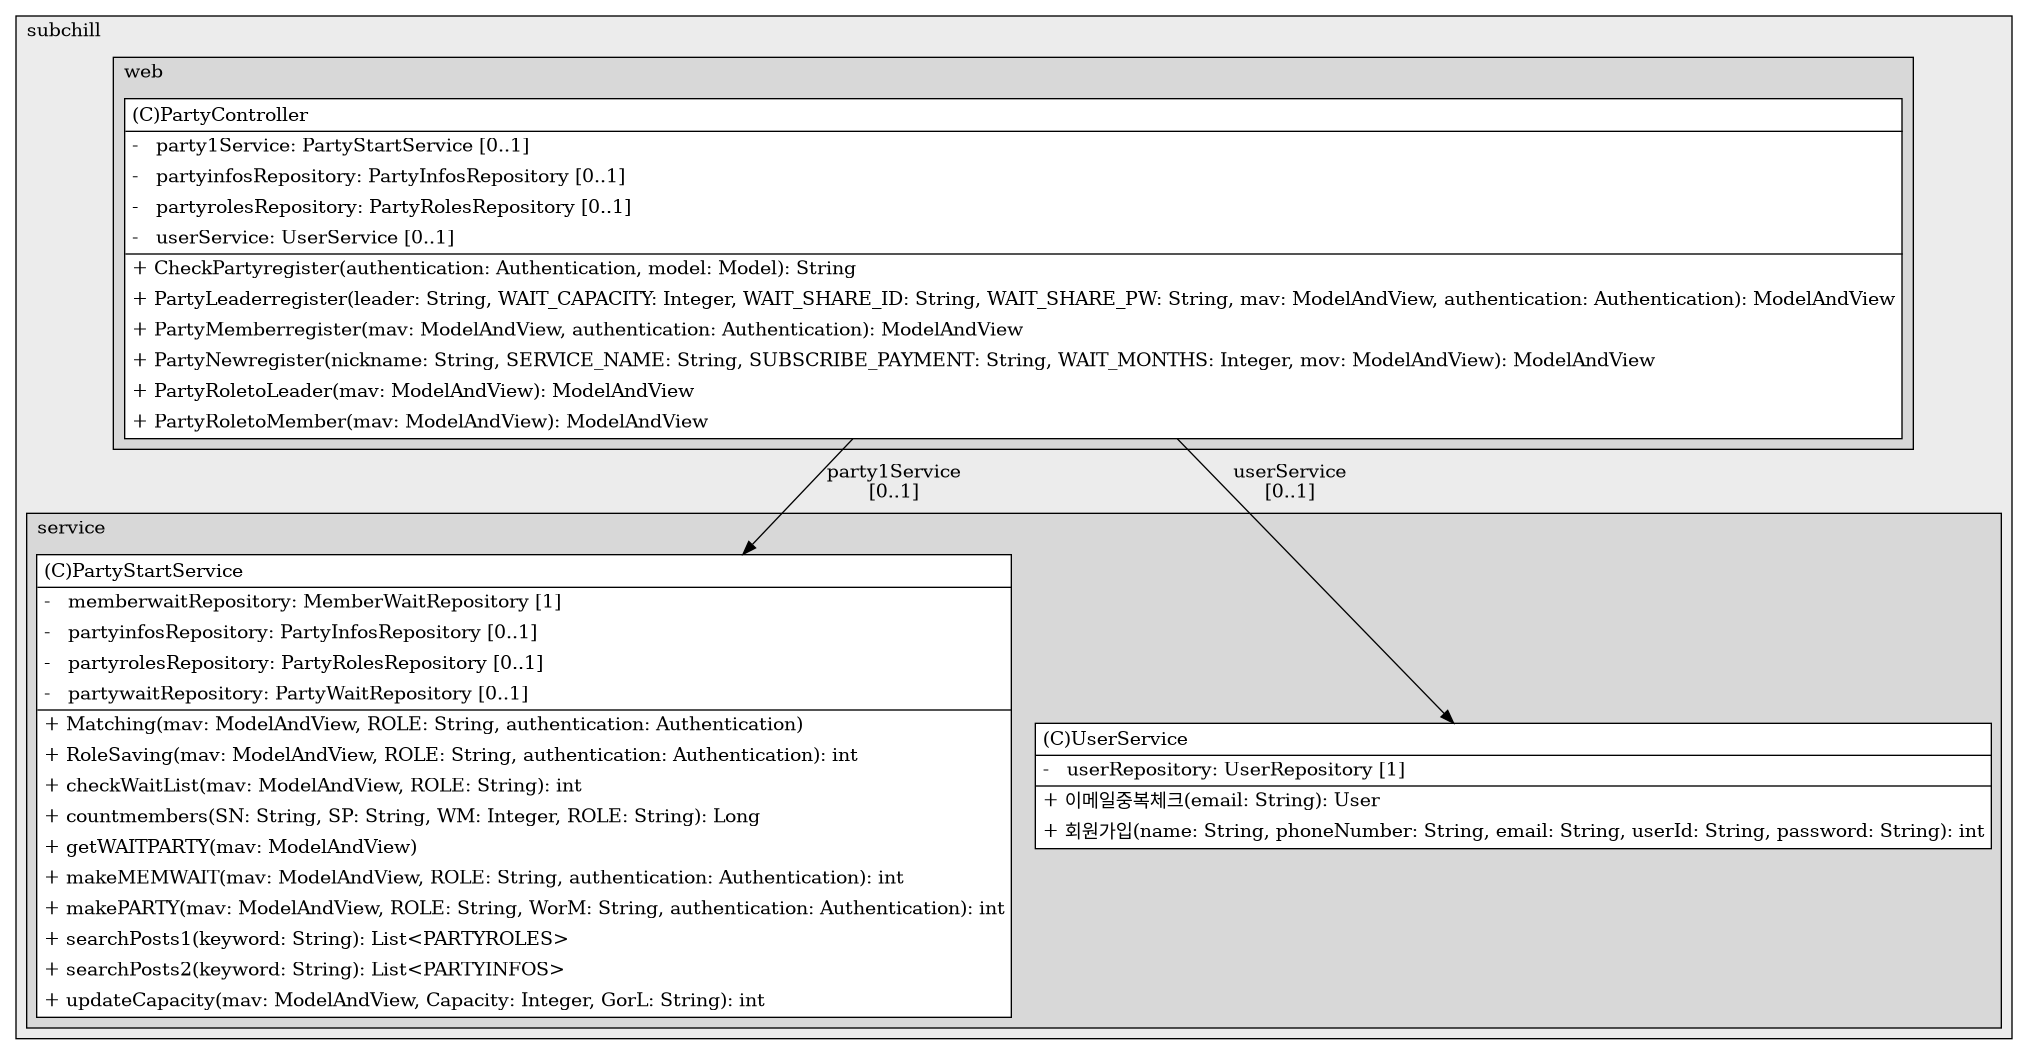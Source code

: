 @startuml

/' diagram meta data start
config=StructureConfiguration;
{
  "projectClassification": {
    "searchMode": "OpenProject", // OpenProject, AllProjects
    "includedProjects": "",
    "pathEndKeywords": "*.impl",
    "isClientPath": "",
    "isClientName": "",
    "isTestPath": "",
    "isTestName": "",
    "isMappingPath": "",
    "isMappingName": "",
    "isDataAccessPath": "",
    "isDataAccessName": "",
    "isDataStructurePath": "",
    "isDataStructureName": "",
    "isInterfaceStructuresPath": "",
    "isInterfaceStructuresName": "",
    "isEntryPointPath": "",
    "isEntryPointName": ""
  },
  "graphRestriction": {
    "classPackageExcludeFilter": "",
    "classPackageIncludeFilter": "",
    "classNameExcludeFilter": "",
    "classNameIncludeFilter": "",
    "methodNameExcludeFilter": "",
    "methodNameIncludeFilter": "",
    "removeByInheritance": "", // inheritance/annotation based filtering is done in a second step
    "removeByAnnotation": "",
    "removeByClassPackage": "", // cleanup the graph after inheritance/annotation based filtering is done
    "removeByClassName": "",
    "cutMappings": false,
    "cutEnum": true,
    "cutTests": true,
    "cutClient": true,
    "cutDataAccess": false,
    "cutInterfaceStructures": false,
    "cutDataStructures": false,
    "cutGetterAndSetter": true,
    "cutConstructors": true
  },
  "graphTraversal": {
    "forwardDepth": 6,
    "backwardDepth": 6,
    "classPackageExcludeFilter": "",
    "classPackageIncludeFilter": "",
    "classNameExcludeFilter": "",
    "classNameIncludeFilter": "",
    "methodNameExcludeFilter": "",
    "methodNameIncludeFilter": "",
    "hideMappings": false,
    "hideDataStructures": false,
    "hidePrivateMethods": true,
    "hideInterfaceCalls": true, // indirection: implementation -> interface (is hidden) -> implementation
    "onlyShowApplicationEntryPoints": false // root node is included
  },
  "details": {
    "aggregation": "GroupByClass", // ByClass, GroupByClass, None
    "showClassGenericTypes": true,
    "showMethods": true,
    "showMethodParameterNames": true,
    "showMethodParameterTypes": true,
    "showMethodReturnType": true,
    "showPackageLevels": 2,
    "showDetailedClassStructure": true
  },
  "rootClass": "ajou.subchill.web.PartyController"
}
diagram meta data end '/



digraph g {
    rankdir="TB"
    splines=polyline
    

'nodes 
subgraph cluster_2076238108 { 
   	label=subchill
	labeljust=l
	fillcolor="#ececec"
	style=filled
   
   subgraph cluster_133026219 { 
   	label=service
	labeljust=l
	fillcolor="#d8d8d8"
	style=filled
   
   PartyStartService955791850[
	label=<<TABLE BORDER="1" CELLBORDER="0" CELLPADDING="4" CELLSPACING="0">
<TR><TD ALIGN="LEFT" >(C)PartyStartService</TD></TR>
<HR/>
<TR><TD ALIGN="LEFT" >-   memberwaitRepository: MemberWaitRepository [1]</TD></TR>
<TR><TD ALIGN="LEFT" >-   partyinfosRepository: PartyInfosRepository [0..1]</TD></TR>
<TR><TD ALIGN="LEFT" >-   partyrolesRepository: PartyRolesRepository [0..1]</TD></TR>
<TR><TD ALIGN="LEFT" >-   partywaitRepository: PartyWaitRepository [0..1]</TD></TR>
<HR/>
<TR><TD ALIGN="LEFT" >+ Matching(mav: ModelAndView, ROLE: String, authentication: Authentication)</TD></TR>
<TR><TD ALIGN="LEFT" >+ RoleSaving(mav: ModelAndView, ROLE: String, authentication: Authentication): int</TD></TR>
<TR><TD ALIGN="LEFT" >+ checkWaitList(mav: ModelAndView, ROLE: String): int</TD></TR>
<TR><TD ALIGN="LEFT" >+ countmembers(SN: String, SP: String, WM: Integer, ROLE: String): Long</TD></TR>
<TR><TD ALIGN="LEFT" >+ getWAITPARTY(mav: ModelAndView)</TD></TR>
<TR><TD ALIGN="LEFT" >+ makeMEMWAIT(mav: ModelAndView, ROLE: String, authentication: Authentication): int</TD></TR>
<TR><TD ALIGN="LEFT" >+ makePARTY(mav: ModelAndView, ROLE: String, WorM: String, authentication: Authentication): int</TD></TR>
<TR><TD ALIGN="LEFT" >+ searchPosts1(keyword: String): List&lt;PARTYROLES&gt;</TD></TR>
<TR><TD ALIGN="LEFT" >+ searchPosts2(keyword: String): List&lt;PARTYINFOS&gt;</TD></TR>
<TR><TD ALIGN="LEFT" >+ updateCapacity(mav: ModelAndView, Capacity: Integer, GorL: String): int</TD></TR>
</TABLE>>
	style=filled
	margin=0
	shape=plaintext
	fillcolor="#FFFFFF"
];

UserService955791850[
	label=<<TABLE BORDER="1" CELLBORDER="0" CELLPADDING="4" CELLSPACING="0">
<TR><TD ALIGN="LEFT" >(C)UserService</TD></TR>
<HR/>
<TR><TD ALIGN="LEFT" >-   userRepository: UserRepository [1]</TD></TR>
<HR/>
<TR><TD ALIGN="LEFT" >+ 이메일중복체크(email: String): User</TD></TR>
<TR><TD ALIGN="LEFT" >+ 회원가입(name: String, phoneNumber: String, email: String, userId: String, password: String): int</TD></TR>
</TABLE>>
	style=filled
	margin=0
	shape=plaintext
	fillcolor="#FFFFFF"
];
} 

subgraph cluster_2343242 { 
   	label=web
	labeljust=l
	fillcolor="#d8d8d8"
	style=filled
   
   PartyController49422601[
	label=<<TABLE BORDER="1" CELLBORDER="0" CELLPADDING="4" CELLSPACING="0">
<TR><TD ALIGN="LEFT" >(C)PartyController</TD></TR>
<HR/>
<TR><TD ALIGN="LEFT" >-   party1Service: PartyStartService [0..1]</TD></TR>
<TR><TD ALIGN="LEFT" >-   partyinfosRepository: PartyInfosRepository [0..1]</TD></TR>
<TR><TD ALIGN="LEFT" >-   partyrolesRepository: PartyRolesRepository [0..1]</TD></TR>
<TR><TD ALIGN="LEFT" >-   userService: UserService [0..1]</TD></TR>
<HR/>
<TR><TD ALIGN="LEFT" >+ CheckPartyregister(authentication: Authentication, model: Model): String</TD></TR>
<TR><TD ALIGN="LEFT" >+ PartyLeaderregister(leader: String, WAIT_CAPACITY: Integer, WAIT_SHARE_ID: String, WAIT_SHARE_PW: String, mav: ModelAndView, authentication: Authentication): ModelAndView</TD></TR>
<TR><TD ALIGN="LEFT" >+ PartyMemberregister(mav: ModelAndView, authentication: Authentication): ModelAndView</TD></TR>
<TR><TD ALIGN="LEFT" >+ PartyNewregister(nickname: String, SERVICE_NAME: String, SUBSCRIBE_PAYMENT: String, WAIT_MONTHS: Integer, mov: ModelAndView): ModelAndView</TD></TR>
<TR><TD ALIGN="LEFT" >+ PartyRoletoLeader(mav: ModelAndView): ModelAndView</TD></TR>
<TR><TD ALIGN="LEFT" >+ PartyRoletoMember(mav: ModelAndView): ModelAndView</TD></TR>
</TABLE>>
	style=filled
	margin=0
	shape=plaintext
	fillcolor="#FFFFFF"
];
} 
} 

'edges    
PartyController49422601 -> PartyStartService955791850[label="party1Service
[0..1]"];
PartyController49422601 -> UserService955791850[label="userService
[0..1]"];
    
}
@enduml